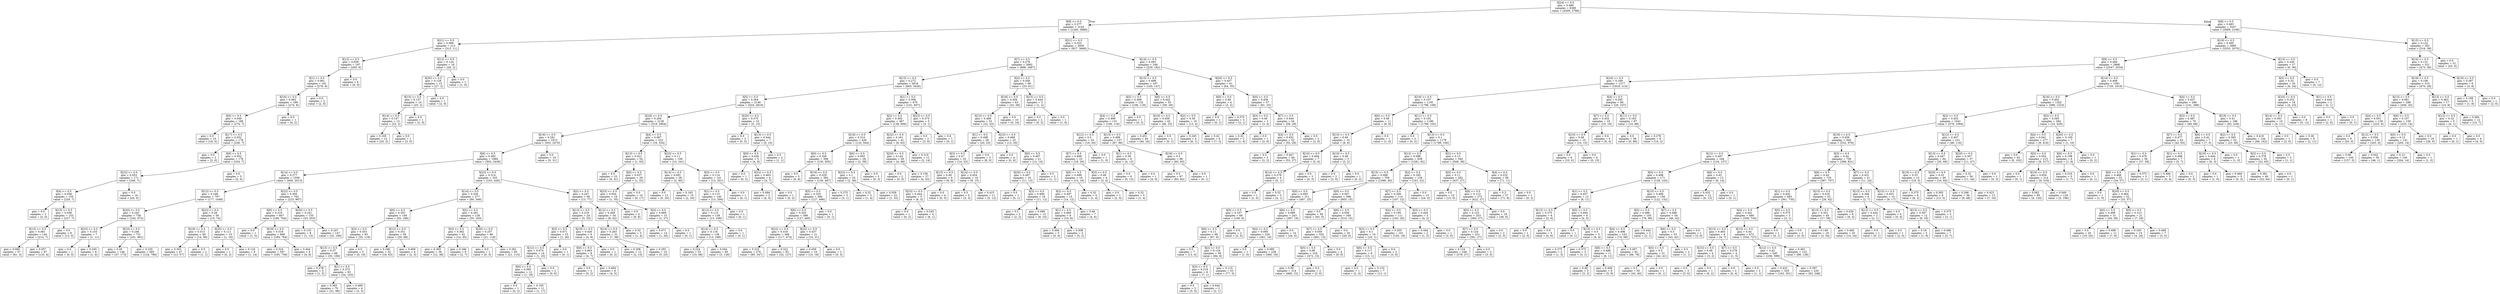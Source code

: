 digraph Tree {
node [shape=box] ;
0 [label="X[24] <= 0.5\ngini = 0.489\nsamples = 6390\nvalue = [4309, 5786]"] ;
1 [label="X[9] <= 0.5\ngini = 0.377\nsamples = 3143\nvalue = [1240, 3680]"] ;
0 -> 1 [labeldistance=2.5, labelangle=45, headlabel="True"] ;
2 [label="X[21] <= 0.5\ngini = 0.066\nsamples = 213\nvalue = [313, 11]"] ;
1 -> 2 ;
3 [label="X[12] <= 0.5\ngini = 0.059\nsamples = 197\nvalue = [285, 9]"] ;
2 -> 3 ;
4 [label="X[1] <= 0.5\ngini = 0.061\nsamples = 191\nvalue = [276, 9]"] ;
3 -> 4 ;
5 [label="X[16] <= 0.5\ngini = 0.062\nsamples = 189\nvalue = [274, 9]"] ;
4 -> 5 ;
6 [label="X[0] <= 0.5\ngini = 0.049\nsamples = 188\nvalue = [274, 7]"] ;
5 -> 6 ;
7 [label="gini = 0.0\nsamples = 10\nvalue = [18, 0]"] ;
6 -> 7 ;
8 [label="X[17] <= 0.5\ngini = 0.052\nsamples = 178\nvalue = [256, 7]"] ;
6 -> 8 ;
9 [label="gini = 0.0\nsamples = 2\nvalue = [2, 0]"] ;
8 -> 9 ;
10 [label="X[6] <= 0.5\ngini = 0.052\nsamples = 176\nvalue = [254, 7]"] ;
8 -> 10 ;
11 [label="X[22] <= 0.5\ngini = 0.053\nsamples = 171\nvalue = [249, 7]"] ;
10 -> 11 ;
12 [label="X[4] <= 0.5\ngini = 0.058\nsamples = 155\nvalue = [229, 7]"] ;
11 -> 12 ;
13 [label="gini = 0.0\nsamples = 2\nvalue = [2, 0]"] ;
12 -> 13 ;
14 [label="X[15] <= 0.5\ngini = 0.058\nsamples = 153\nvalue = [227, 7]"] ;
12 -> 14 ;
15 [label="X[13] <= 0.5\ngini = 0.061\nsamples = 144\nvalue = [214, 7]"] ;
14 -> 15 ;
16 [label="gini = 0.069\nsamples = 57\nvalue = [81, 3]"] ;
15 -> 16 ;
17 [label="gini = 0.057\nsamples = 87\nvalue = [133, 4]"] ;
15 -> 17 ;
18 [label="gini = 0.0\nsamples = 9\nvalue = [13, 0]"] ;
14 -> 18 ;
19 [label="gini = 0.0\nsamples = 16\nvalue = [20, 0]"] ;
11 -> 19 ;
20 [label="gini = 0.0\nsamples = 5\nvalue = [5, 0]"] ;
10 -> 20 ;
21 [label="gini = 0.0\nsamples = 1\nvalue = [0, 2]"] ;
5 -> 21 ;
22 [label="gini = 0.0\nsamples = 2\nvalue = [2, 0]"] ;
4 -> 22 ;
23 [label="gini = 0.0\nsamples = 6\nvalue = [9, 0]"] ;
3 -> 23 ;
24 [label="X[12] <= 0.5\ngini = 0.124\nsamples = 16\nvalue = [28, 2]"] ;
2 -> 24 ;
25 [label="X[20] <= 0.5\ngini = 0.128\nsamples = 15\nvalue = [27, 2]"] ;
24 -> 25 ;
26 [label="X[15] <= 0.5\ngini = 0.137\nsamples = 14\nvalue = [25, 2]"] ;
25 -> 26 ;
27 [label="X[14] <= 0.5\ngini = 0.147\nsamples = 13\nvalue = [23, 2]"] ;
26 -> 27 ;
28 [label="gini = 0.165\nsamples = 12\nvalue = [20, 2]"] ;
27 -> 28 ;
29 [label="gini = 0.0\nsamples = 1\nvalue = [3, 0]"] ;
27 -> 29 ;
30 [label="gini = 0.0\nsamples = 1\nvalue = [2, 0]"] ;
26 -> 30 ;
31 [label="gini = 0.0\nsamples = 1\nvalue = [2, 0]"] ;
25 -> 31 ;
32 [label="gini = 0.0\nsamples = 1\nvalue = [1, 0]"] ;
24 -> 32 ;
33 [label="X[21] <= 0.5\ngini = 0.322\nsamples = 2930\nvalue = [927, 3669]"] ;
1 -> 33 ;
34 [label="X[7] <= 0.5\ngini = 0.278\nsamples = 2682\nvalue = [698, 3487]"] ;
33 -> 34 ;
35 [label="X[15] <= 0.5\ngini = 0.272\nsamples = 2616\nvalue = [665, 3426]"] ;
34 -> 35 ;
36 [label="X[5] <= 0.5\ngini = 0.264\nsamples = 2146\nvalue = [524, 2819]"] ;
35 -> 36 ;
37 [label="X[18] <= 0.5\ngini = 0.264\nsamples = 2136\nvalue = [519, 2804]"] ;
36 -> 37 ;
38 [label="X[16] <= 0.5\ngini = 0.281\nsamples = 1913\nvalue = [503, 2470]"] ;
37 -> 38 ;
39 [label="X[6] <= 0.5\ngini = 0.283\nsamples = 1894\nvalue = [503, 2439]"] ;
38 -> 39 ;
40 [label="X[14] <= 0.5\ngini = 0.277\nsamples = 1559\nvalue = [400, 2013]"] ;
39 -> 40 ;
41 [label="X[12] <= 0.5\ngini = 0.248\nsamples = 797\nvalue = [177, 1046]"] ;
40 -> 41 ;
42 [label="X[20] <= 0.5\ngini = 0.245\nsamples = 738\nvalue = [162, 972]"] ;
41 -> 42 ;
43 [label="X[23] <= 0.5\ngini = 0.153\nsamples = 7\nvalue = [1, 11]"] ;
42 -> 43 ;
44 [label="gini = 0.0\nsamples = 1\nvalue = [0, 5]"] ;
43 -> 44 ;
45 [label="gini = 0.245\nsamples = 6\nvalue = [1, 6]"] ;
43 -> 45 ;
46 [label="X[23] <= 0.5\ngini = 0.246\nsamples = 731\nvalue = [161, 961]"] ;
42 -> 46 ;
47 [label="gini = 0.29\nsamples = 146\nvalue = [37, 173]"] ;
46 -> 47 ;
48 [label="gini = 0.235\nsamples = 585\nvalue = [124, 788]"] ;
46 -> 48 ;
49 [label="X[22] <= 0.5\ngini = 0.28\nsamples = 59\nvalue = [15, 74]"] ;
41 -> 49 ;
50 [label="X[19] <= 0.5\ngini = 0.313\nsamples = 49\nvalue = [14, 58]"] ;
49 -> 50 ;
51 [label="gini = 0.302\nsamples = 47\nvalue = [13, 57]"] ;
50 -> 51 ;
52 [label="gini = 0.5\nsamples = 2\nvalue = [1, 1]"] ;
50 -> 52 ;
53 [label="X[20] <= 0.5\ngini = 0.111\nsamples = 10\nvalue = [1, 16]"] ;
49 -> 53 ;
54 [label="gini = 0.0\nsamples = 1\nvalue = [0, 2]"] ;
53 -> 54 ;
55 [label="gini = 0.124\nsamples = 9\nvalue = [1, 14]"] ;
53 -> 55 ;
56 [label="X[22] <= 0.5\ngini = 0.305\nsamples = 762\nvalue = [223, 967]"] ;
40 -> 56 ;
57 [label="X[0] <= 0.5\ngini = 0.319\nsamples = 607\nvalue = [190, 764]"] ;
56 -> 57 ;
58 [label="gini = 0.0\nsamples = 1\nvalue = [1, 0]"] ;
57 -> 58 ;
59 [label="X[19] <= 0.5\ngini = 0.318\nsamples = 606\nvalue = [189, 764]"] ;
57 -> 59 ;
60 [label="gini = 0.316\nsamples = 597\nvalue = [185, 756]"] ;
59 -> 60 ;
61 [label="gini = 0.444\nsamples = 9\nvalue = [4, 8]"] ;
59 -> 61 ;
62 [label="X[20] <= 0.5\ngini = 0.241\nsamples = 155\nvalue = [33, 203]"] ;
56 -> 62 ;
63 [label="gini = 0.133\nsamples = 8\nvalue = [1, 13]"] ;
62 -> 63 ;
64 [label="gini = 0.247\nsamples = 147\nvalue = [32, 190]"] ;
62 -> 64 ;
65 [label="X[22] <= 0.5\ngini = 0.314\nsamples = 335\nvalue = [103, 426]"] ;
39 -> 65 ;
66 [label="X[14] <= 0.5\ngini = 0.326\nsamples = 277\nvalue = [90, 349]"] ;
65 -> 66 ;
67 [label="X[0] <= 0.5\ngini = 0.352\nsamples = 149\nvalue = [55, 186]"] ;
66 -> 67 ;
68 [label="X[3] <= 0.5\ngini = 0.353\nsamples = 93\nvalue = [35, 118]"] ;
67 -> 68 ;
69 [label="X[13] <= 0.5\ngini = 0.37\nsamples = 88\nvalue = [35, 108]"] ;
68 -> 69 ;
70 [label="gini = 0.278\nsamples = 5\nvalue = [1, 5]"] ;
69 -> 70 ;
71 [label="X[1] <= 0.5\ngini = 0.373\nsamples = 83\nvalue = [34, 103]"] ;
69 -> 71 ;
72 [label="gini = 0.365\nsamples = 79\nvalue = [31, 98]"] ;
71 -> 72 ;
73 [label="gini = 0.469\nsamples = 4\nvalue = [3, 5]"] ;
71 -> 73 ;
74 [label="gini = 0.0\nsamples = 5\nvalue = [0, 10]"] ;
68 -> 74 ;
75 [label="X[12] <= 0.5\ngini = 0.351\nsamples = 56\nvalue = [20, 68]"] ;
67 -> 75 ;
76 [label="gini = 0.346\nsamples = 52\nvalue = [18, 63]"] ;
75 -> 76 ;
77 [label="gini = 0.408\nsamples = 4\nvalue = [2, 5]"] ;
75 -> 77 ;
78 [label="X[2] <= 0.5\ngini = 0.291\nsamples = 128\nvalue = [35, 163]"] ;
66 -> 78 ;
79 [label="X[3] <= 0.5\ngini = 0.362\nsamples = 42\nvalue = [14, 45]"] ;
78 -> 79 ;
80 [label="gini = 0.365\nsamples = 36\nvalue = [12, 38]"] ;
79 -> 80 ;
81 [label="gini = 0.346\nsamples = 6\nvalue = [2, 7]"] ;
79 -> 81 ;
82 [label="X[20] <= 0.5\ngini = 0.257\nsamples = 86\nvalue = [21, 118]"] ;
78 -> 82 ;
83 [label="gini = 0.0\nsamples = 1\nvalue = [0, 3]"] ;
82 -> 83 ;
84 [label="gini = 0.261\nsamples = 85\nvalue = [21, 115]"] ;
82 -> 84 ;
85 [label="X[2] <= 0.5\ngini = 0.247\nsamples = 58\nvalue = [13, 77]"] ;
65 -> 85 ;
86 [label="X[13] <= 0.5\ngini = 0.219\nsamples = 24\nvalue = [5, 35]"] ;
85 -> 86 ;
87 [label="X[3] <= 0.5\ngini = 0.071\nsamples = 15\nvalue = [1, 26]"] ;
86 -> 87 ;
88 [label="X[12] <= 0.5\ngini = 0.074\nsamples = 14\nvalue = [1, 25]"] ;
87 -> 88 ;
89 [label="X[0] <= 0.5\ngini = 0.095\nsamples = 12\nvalue = [1, 19]"] ;
88 -> 89 ;
90 [label="gini = 0.0\nsamples = 1\nvalue = [0, 2]"] ;
89 -> 90 ;
91 [label="gini = 0.105\nsamples = 11\nvalue = [1, 17]"] ;
89 -> 91 ;
92 [label="gini = 0.0\nsamples = 2\nvalue = [0, 6]"] ;
88 -> 92 ;
93 [label="gini = 0.0\nsamples = 1\nvalue = [0, 1]"] ;
87 -> 93 ;
94 [label="X[19] <= 0.5\ngini = 0.426\nsamples = 9\nvalue = [4, 9]"] ;
86 -> 94 ;
95 [label="X[0] <= 0.5\ngini = 0.463\nsamples = 8\nvalue = [4, 7]"] ;
94 -> 95 ;
96 [label="gini = 0.0\nsamples = 2\nvalue = [0, 2]"] ;
95 -> 96 ;
97 [label="gini = 0.494\nsamples = 6\nvalue = [4, 5]"] ;
95 -> 97 ;
98 [label="gini = 0.0\nsamples = 1\nvalue = [0, 2]"] ;
94 -> 98 ;
99 [label="X[12] <= 0.5\ngini = 0.269\nsamples = 34\nvalue = [8, 42]"] ;
85 -> 99 ;
100 [label="X[14] <= 0.5\ngini = 0.263\nsamples = 31\nvalue = [7, 38]"] ;
99 -> 100 ;
101 [label="gini = 0.208\nsamples = 12\nvalue = [2, 15]"] ;
100 -> 101 ;
102 [label="gini = 0.293\nsamples = 19\nvalue = [5, 23]"] ;
100 -> 102 ;
103 [label="gini = 0.32\nsamples = 3\nvalue = [1, 4]"] ;
99 -> 103 ;
104 [label="gini = 0.0\nsamples = 19\nvalue = [0, 31]"] ;
38 -> 104 ;
105 [label="X[4] <= 0.5\ngini = 0.087\nsamples = 223\nvalue = [16, 334]"] ;
37 -> 105 ;
106 [label="X[13] <= 0.5\ngini = 0.021\nsamples = 54\nvalue = [1, 93]"] ;
105 -> 106 ;
107 [label="gini = 0.0\nsamples = 25\nvalue = [0, 41]"] ;
106 -> 107 ;
108 [label="X[0] <= 0.5\ngini = 0.037\nsamples = 29\nvalue = [1, 52]"] ;
106 -> 108 ;
109 [label="X[23] <= 0.5\ngini = 0.054\nsamples = 19\nvalue = [1, 35]"] ;
108 -> 109 ;
110 [label="gini = 0.0\nsamples = 4\nvalue = [0, 8]"] ;
109 -> 110 ;
111 [label="X[3] <= 0.5\ngini = 0.069\nsamples = 15\nvalue = [1, 27]"] ;
109 -> 111 ;
112 [label="gini = 0.071\nsamples = 14\nvalue = [1, 26]"] ;
111 -> 112 ;
113 [label="gini = 0.0\nsamples = 1\nvalue = [0, 1]"] ;
111 -> 113 ;
114 [label="gini = 0.0\nsamples = 10\nvalue = [0, 17]"] ;
108 -> 114 ;
115 [label="X[23] <= 0.5\ngini = 0.11\nsamples = 169\nvalue = [15, 241]"] ;
105 -> 115 ;
116 [label="X[14] <= 0.5\ngini = 0.091\nsamples = 28\nvalue = [2, 40]"] ;
115 -> 116 ;
117 [label="gini = 0.0\nsamples = 13\nvalue = [0, 20]"] ;
116 -> 117 ;
118 [label="gini = 0.165\nsamples = 15\nvalue = [2, 20]"] ;
116 -> 118 ;
119 [label="X[3] <= 0.5\ngini = 0.114\nsamples = 141\nvalue = [13, 201]"] ;
115 -> 119 ;
120 [label="X[1] <= 0.5\ngini = 0.115\nsamples = 140\nvalue = [13, 200]"] ;
119 -> 120 ;
121 [label="X[12] <= 0.5\ngini = 0.115\nsamples = 139\nvalue = [13, 199]"] ;
120 -> 121 ;
122 [label="X[14] <= 0.5\ngini = 0.116\nsamples = 138\nvalue = [13, 198]"] ;
121 -> 122 ;
123 [label="gini = 0.224\nsamples = 53\nvalue = [10, 68]"] ;
122 -> 123 ;
124 [label="gini = 0.044\nsamples = 85\nvalue = [3, 130]"] ;
122 -> 124 ;
125 [label="gini = 0.0\nsamples = 1\nvalue = [0, 1]"] ;
121 -> 125 ;
126 [label="gini = 0.0\nsamples = 1\nvalue = [0, 1]"] ;
120 -> 126 ;
127 [label="gini = 0.0\nsamples = 1\nvalue = [0, 1]"] ;
119 -> 127 ;
128 [label="X[20] <= 0.5\ngini = 0.375\nsamples = 10\nvalue = [5, 15]"] ;
36 -> 128 ;
129 [label="gini = 0.0\nsamples = 3\nvalue = [0, 5]"] ;
128 -> 129 ;
130 [label="X[13] <= 0.5\ngini = 0.444\nsamples = 7\nvalue = [5, 10]"] ;
128 -> 130 ;
131 [label="X[0] <= 0.5\ngini = 0.426\nsamples = 5\nvalue = [4, 9]"] ;
130 -> 131 ;
132 [label="gini = 0.0\nsamples = 1\nvalue = [0, 2]"] ;
131 -> 132 ;
133 [label="X[22] <= 0.5\ngini = 0.463\nsamples = 4\nvalue = [4, 7]"] ;
131 -> 133 ;
134 [label="gini = 0.494\nsamples = 3\nvalue = [4, 5]"] ;
133 -> 134 ;
135 [label="gini = 0.0\nsamples = 1\nvalue = [0, 2]"] ;
133 -> 135 ;
136 [label="gini = 0.5\nsamples = 2\nvalue = [1, 1]"] ;
130 -> 136 ;
137 [label="X[1] <= 0.5\ngini = 0.306\nsamples = 470\nvalue = [141, 607]"] ;
35 -> 137 ;
138 [label="X[2] <= 0.5\ngini = 0.302\nsamples = 467\nvalue = [138, 606]"] ;
137 -> 138 ;
139 [label="X[18] <= 0.5\ngini = 0.314\nsamples = 426\nvalue = [132, 544]"] ;
138 -> 139 ;
140 [label="X[0] <= 0.5\ngini = 0.326\nsamples = 398\nvalue = [130, 505]"] ;
139 -> 140 ;
141 [label="gini = 0.0\nsamples = 5\nvalue = [0, 8]"] ;
140 -> 141 ;
142 [label="X[19] <= 0.5\ngini = 0.329\nsamples = 393\nvalue = [130, 497]"] ;
140 -> 142 ;
143 [label="X[5] <= 0.5\ngini = 0.325\nsamples = 390\nvalue = [127, 496]"] ;
142 -> 143 ;
144 [label="X[6] <= 0.5\ngini = 0.325\nsamples = 389\nvalue = [127, 495]"] ;
143 -> 144 ;
145 [label="X[22] <= 0.5\ngini = 0.318\nsamples = 368\nvalue = [117, 474]"] ;
144 -> 145 ;
146 [label="gini = 0.316\nsamples = 276\nvalue = [85, 347]"] ;
145 -> 146 ;
147 [label="gini = 0.322\nsamples = 92\nvalue = [32, 127]"] ;
145 -> 147 ;
148 [label="X[22] <= 0.5\ngini = 0.437\nsamples = 21\nvalue = [10, 21]"] ;
144 -> 148 ;
149 [label="gini = 0.459\nsamples = 19\nvalue = [10, 18]"] ;
148 -> 149 ;
150 [label="gini = 0.0\nsamples = 2\nvalue = [0, 3]"] ;
148 -> 150 ;
151 [label="gini = 0.0\nsamples = 1\nvalue = [0, 1]"] ;
143 -> 151 ;
152 [label="gini = 0.375\nsamples = 3\nvalue = [3, 1]"] ;
142 -> 152 ;
153 [label="X[6] <= 0.5\ngini = 0.093\nsamples = 28\nvalue = [2, 39]"] ;
139 -> 153 ;
154 [label="X[23] <= 0.5\ngini = 0.1\nsamples = 25\nvalue = [2, 36]"] ;
153 -> 154 ;
155 [label="gini = 0.32\nsamples = 3\nvalue = [1, 4]"] ;
154 -> 155 ;
156 [label="gini = 0.059\nsamples = 22\nvalue = [1, 32]"] ;
154 -> 156 ;
157 [label="gini = 0.0\nsamples = 3\nvalue = [0, 3]"] ;
153 -> 157 ;
158 [label="X[22] <= 0.5\ngini = 0.161\nsamples = 41\nvalue = [6, 62]"] ;
138 -> 158 ;
159 [label="X[20] <= 0.5\ngini = 0.142\nsamples = 29\nvalue = [4, 48]"] ;
158 -> 159 ;
160 [label="gini = 0.0\nsamples = 2\nvalue = [0, 5]"] ;
159 -> 160 ;
161 [label="gini = 0.156\nsamples = 27\nvalue = [4, 43]"] ;
159 -> 161 ;
162 [label="gini = 0.219\nsamples = 12\nvalue = [2, 14]"] ;
158 -> 162 ;
163 [label="X[23] <= 0.5\ngini = 0.375\nsamples = 3\nvalue = [3, 1]"] ;
137 -> 163 ;
164 [label="gini = 0.0\nsamples = 2\nvalue = [3, 0]"] ;
163 -> 164 ;
165 [label="gini = 0.0\nsamples = 1\nvalue = [0, 1]"] ;
163 -> 165 ;
166 [label="X[2] <= 0.5\ngini = 0.456\nsamples = 66\nvalue = [33, 61]"] ;
34 -> 166 ;
167 [label="X[18] <= 0.5\ngini = 0.456\nsamples = 63\nvalue = [32, 59]"] ;
166 -> 167 ;
168 [label="X[13] <= 0.5\ngini = 0.489\nsamples = 53\nvalue = [32, 43]"] ;
167 -> 168 ;
169 [label="X[1] <= 0.5\ngini = 0.498\nsamples = 28\nvalue = [20, 23]"] ;
168 -> 169 ;
170 [label="X[3] <= 0.5\ngini = 0.47\nsamples = 25\nvalue = [14, 23]"] ;
169 -> 170 ;
171 [label="X[15] <= 0.5\ngini = 0.49\nsamples = 9\nvalue = [6, 8]"] ;
170 -> 171 ;
172 [label="X[23] <= 0.5\ngini = 0.444\nsamples = 5\nvalue = [6, 3]"] ;
171 -> 172 ;
173 [label="gini = 0.0\nsamples = 1\nvalue = [0, 2]"] ;
172 -> 173 ;
174 [label="gini = 0.245\nsamples = 4\nvalue = [6, 1]"] ;
172 -> 174 ;
175 [label="gini = 0.0\nsamples = 4\nvalue = [0, 5]"] ;
171 -> 175 ;
176 [label="X[14] <= 0.5\ngini = 0.454\nsamples = 16\nvalue = [8, 15]"] ;
170 -> 176 ;
177 [label="gini = 0.5\nsamples = 5\nvalue = [3, 3]"] ;
176 -> 177 ;
178 [label="gini = 0.415\nsamples = 11\nvalue = [5, 12]"] ;
176 -> 178 ;
179 [label="gini = 0.0\nsamples = 3\nvalue = [6, 0]"] ;
169 -> 179 ;
180 [label="X[23] <= 0.5\ngini = 0.469\nsamples = 25\nvalue = [12, 20]"] ;
168 -> 180 ;
181 [label="gini = 0.0\nsamples = 4\nvalue = [0, 6]"] ;
180 -> 181 ;
182 [label="X[0] <= 0.5\ngini = 0.497\nsamples = 21\nvalue = [12, 14]"] ;
180 -> 182 ;
183 [label="X[20] <= 0.5\ngini = 0.497\nsamples = 19\nvalue = [11, 13]"] ;
182 -> 183 ;
184 [label="gini = 0.0\nsamples = 1\nvalue = [0, 1]"] ;
183 -> 184 ;
185 [label="X[3] <= 0.5\ngini = 0.499\nsamples = 18\nvalue = [11, 12]"] ;
183 -> 185 ;
186 [label="gini = 0.5\nsamples = 3\nvalue = [2, 2]"] ;
185 -> 186 ;
187 [label="gini = 0.499\nsamples = 15\nvalue = [9, 10]"] ;
185 -> 187 ;
188 [label="gini = 0.5\nsamples = 2\nvalue = [1, 1]"] ;
182 -> 188 ;
189 [label="gini = 0.0\nsamples = 10\nvalue = [0, 16]"] ;
167 -> 189 ;
190 [label="X[15] <= 0.5\ngini = 0.444\nsamples = 3\nvalue = [1, 2]"] ;
166 -> 190 ;
191 [label="gini = 0.0\nsamples = 2\nvalue = [0, 2]"] ;
190 -> 191 ;
192 [label="gini = 0.0\nsamples = 1\nvalue = [1, 0]"] ;
190 -> 192 ;
193 [label="X[14] <= 0.5\ngini = 0.493\nsamples = 248\nvalue = [229, 182]"] ;
33 -> 193 ;
194 [label="X[15] <= 0.5\ngini = 0.498\nsamples = 187\nvalue = [165, 147]"] ;
193 -> 194 ;
195 [label="X[5] <= 0.5\ngini = 0.499\nsamples = 132\nvalue = [106, 118]"] ;
194 -> 195 ;
196 [label="X[4] <= 0.5\ngini = 0.499\nsamples = 131\nvalue = [106, 116]"] ;
195 -> 196 ;
197 [label="X[12] <= 0.5\ngini = 0.5\nsamples = 24\nvalue = [19, 20]"] ;
196 -> 197 ;
198 [label="X[7] <= 0.5\ngini = 0.499\nsamples = 23\nvalue = [18, 20]"] ;
197 -> 198 ;
199 [label="X[0] <= 0.5\ngini = 0.499\nsamples = 19\nvalue = [15, 16]"] ;
198 -> 199 ;
200 [label="X[2] <= 0.5\ngini = 0.497\nsamples = 15\nvalue = [14, 12]"] ;
199 -> 200 ;
201 [label="X[1] <= 0.5\ngini = 0.469\nsamples = 8\nvalue = [10, 6]"] ;
200 -> 201 ;
202 [label="gini = 0.494\nsamples = 5\nvalue = [5, 4]"] ;
201 -> 202 ;
203 [label="gini = 0.408\nsamples = 3\nvalue = [5, 2]"] ;
201 -> 203 ;
204 [label="gini = 0.48\nsamples = 7\nvalue = [4, 6]"] ;
200 -> 204 ;
205 [label="gini = 0.32\nsamples = 4\nvalue = [1, 4]"] ;
199 -> 205 ;
206 [label="X[3] <= 0.5\ngini = 0.49\nsamples = 4\nvalue = [3, 4]"] ;
198 -> 206 ;
207 [label="gini = 0.0\nsamples = 1\nvalue = [2, 0]"] ;
206 -> 207 ;
208 [label="gini = 0.32\nsamples = 3\nvalue = [1, 4]"] ;
206 -> 208 ;
209 [label="gini = 0.0\nsamples = 1\nvalue = [1, 0]"] ;
197 -> 209 ;
210 [label="X[13] <= 0.5\ngini = 0.499\nsamples = 107\nvalue = [87, 96]"] ;
196 -> 210 ;
211 [label="X[1] <= 0.5\ngini = 0.36\nsamples = 9\nvalue = [4, 13]"] ;
210 -> 211 ;
212 [label="gini = 0.0\nsamples = 8\nvalue = [0, 13]"] ;
211 -> 212 ;
213 [label="gini = 0.0\nsamples = 1\nvalue = [4, 0]"] ;
211 -> 213 ;
214 [label="X[18] <= 0.5\ngini = 0.5\nsamples = 98\nvalue = [83, 83]"] ;
210 -> 214 ;
215 [label="gini = 0.5\nsamples = 97\nvalue = [83, 82]"] ;
214 -> 215 ;
216 [label="gini = 0.0\nsamples = 1\nvalue = [0, 1]"] ;
214 -> 216 ;
217 [label="gini = 0.0\nsamples = 1\nvalue = [0, 2]"] ;
195 -> 217 ;
218 [label="X[6] <= 0.5\ngini = 0.442\nsamples = 55\nvalue = [59, 29]"] ;
194 -> 218 ;
219 [label="X[18] <= 0.5\ngini = 0.456\nsamples = 45\nvalue = [46, 25]"] ;
218 -> 219 ;
220 [label="gini = 0.451\nsamples = 44\nvalue = [46, 24]"] ;
219 -> 220 ;
221 [label="gini = 0.0\nsamples = 1\nvalue = [0, 1]"] ;
219 -> 221 ;
222 [label="X[2] <= 0.5\ngini = 0.36\nsamples = 10\nvalue = [13, 4]"] ;
218 -> 222 ;
223 [label="gini = 0.245\nsamples = 4\nvalue = [6, 1]"] ;
222 -> 223 ;
224 [label="gini = 0.42\nsamples = 6\nvalue = [7, 3]"] ;
222 -> 224 ;
225 [label="X[20] <= 0.5\ngini = 0.457\nsamples = 61\nvalue = [64, 35]"] ;
193 -> 225 ;
226 [label="X[0] <= 0.5\ngini = 0.48\nsamples = 4\nvalue = [3, 2]"] ;
225 -> 226 ;
227 [label="gini = 0.0\nsamples = 1\nvalue = [0, 1]"] ;
226 -> 227 ;
228 [label="gini = 0.375\nsamples = 3\nvalue = [3, 1]"] ;
226 -> 228 ;
229 [label="X[0] <= 0.5\ngini = 0.456\nsamples = 57\nvalue = [61, 33]"] ;
225 -> 229 ;
230 [label="X[3] <= 0.5\ngini = 0.49\nsamples = 3\nvalue = [3, 4]"] ;
229 -> 230 ;
231 [label="gini = 0.32\nsamples = 2\nvalue = [1, 4]"] ;
230 -> 231 ;
232 [label="gini = 0.0\nsamples = 1\nvalue = [2, 0]"] ;
230 -> 232 ;
233 [label="X[7] <= 0.5\ngini = 0.444\nsamples = 54\nvalue = [58, 29]"] ;
229 -> 233 ;
234 [label="X[4] <= 0.5\ngini = 0.452\nsamples = 52\nvalue = [55, 29]"] ;
233 -> 234 ;
235 [label="gini = 0.5\nsamples = 3\nvalue = [2, 2]"] ;
234 -> 235 ;
236 [label="gini = 0.447\nsamples = 49\nvalue = [53, 27]"] ;
234 -> 236 ;
237 [label="gini = 0.0\nsamples = 2\nvalue = [3, 0]"] ;
233 -> 237 ;
238 [label="X[8] <= 0.5\ngini = 0.483\nsamples = 3247\nvalue = [3069, 2106]"] ;
0 -> 238 [labeldistance=2.5, labelangle=-45, headlabel="False"] ;
239 [label="X[18] <= 0.5\ngini = 0.495\nsamples = 2895\nvalue = [2553, 2070]"] ;
238 -> 239 ;
240 [label="X[9] <= 0.5\ngini = 0.494\nsamples = 2868\nvalue = [2547, 2034]"] ;
239 -> 240 ;
241 [label="X[16] <= 0.5\ngini = 0.189\nsamples = 1277\nvalue = [1818, 215]"] ;
240 -> 241 ;
242 [label="X[19] <= 0.5\ngini = 0.107\nsamples = 1191\nvalue = [1798, 108]"] ;
241 -> 242 ;
243 [label="X[6] <= 0.5\ngini = 0.48\nsamples = 11\nvalue = [9, 6]"] ;
242 -> 243 ;
244 [label="X[15] <= 0.5\ngini = 0.49\nsamples = 10\nvalue = [8, 6]"] ;
243 -> 244 ;
245 [label="X[10] <= 0.5\ngini = 0.494\nsamples = 7\nvalue = [5, 4]"] ;
244 -> 245 ;
246 [label="X[14] <= 0.5\ngini = 0.278\nsamples = 4\nvalue = [5, 1]"] ;
245 -> 246 ;
247 [label="gini = 0.0\nsamples = 1\nvalue = [1, 0]"] ;
246 -> 247 ;
248 [label="gini = 0.32\nsamples = 3\nvalue = [4, 1]"] ;
246 -> 248 ;
249 [label="gini = 0.0\nsamples = 3\nvalue = [0, 3]"] ;
245 -> 249 ;
250 [label="X[10] <= 0.5\ngini = 0.48\nsamples = 3\nvalue = [3, 2]"] ;
244 -> 250 ;
251 [label="gini = 0.0\nsamples = 2\nvalue = [3, 0]"] ;
250 -> 251 ;
252 [label="gini = 0.0\nsamples = 1\nvalue = [0, 2]"] ;
250 -> 252 ;
253 [label="gini = 0.0\nsamples = 1\nvalue = [1, 0]"] ;
243 -> 253 ;
254 [label="X[11] <= 0.5\ngini = 0.102\nsamples = 1180\nvalue = [1789, 102]"] ;
242 -> 254 ;
255 [label="gini = 0.0\nsamples = 2\nvalue = [0, 2]"] ;
254 -> 255 ;
256 [label="X[13] <= 0.5\ngini = 0.1\nsamples = 1178\nvalue = [1789, 100]"] ;
254 -> 256 ;
257 [label="X[12] <= 0.5\ngini = 0.088\nsamples = 838\nvalue = [1281, 62]"] ;
256 -> 257 ;
258 [label="X[15] <= 0.5\ngini = 0.068\nsamples = 709\nvalue = [1090, 40]"] ;
257 -> 258 ;
259 [label="X[0] <= 0.5\ngini = 0.093\nsamples = 311\nvalue = [487, 25]"] ;
258 -> 259 ;
260 [label="X[5] <= 0.5\ngini = 0.107\nsamples = 68\nvalue = [100, 6]"] ;
259 -> 260 ;
261 [label="X[6] <= 0.5\ngini = 0.11\nsamples = 66\nvalue = [97, 6]"] ;
260 -> 261 ;
262 [label="gini = 0.0\nsamples = 7\nvalue = [13, 0]"] ;
261 -> 262 ;
263 [label="X[2] <= 0.5\ngini = 0.124\nsamples = 59\nvalue = [84, 6]"] ;
261 -> 263 ;
264 [label="X[3] <= 0.5\ngini = 0.219\nsamples = 6\nvalue = [7, 1]"] ;
263 -> 264 ;
265 [label="gini = 0.0\nsamples = 3\nvalue = [5, 0]"] ;
264 -> 265 ;
266 [label="gini = 0.444\nsamples = 3\nvalue = [2, 1]"] ;
264 -> 266 ;
267 [label="gini = 0.115\nsamples = 53\nvalue = [77, 5]"] ;
263 -> 267 ;
268 [label="gini = 0.0\nsamples = 2\nvalue = [3, 0]"] ;
260 -> 268 ;
269 [label="X[6] <= 0.5\ngini = 0.089\nsamples = 243\nvalue = [387, 19]"] ;
259 -> 269 ;
270 [label="X[4] <= 0.5\ngini = 0.095\nsamples = 229\nvalue = [361, 19]"] ;
269 -> 270 ;
271 [label="gini = 0.0\nsamples = 1\nvalue = [1, 0]"] ;
270 -> 271 ;
272 [label="gini = 0.095\nsamples = 228\nvalue = [360, 19]"] ;
270 -> 272 ;
273 [label="gini = 0.0\nsamples = 14\nvalue = [26, 0]"] ;
269 -> 273 ;
274 [label="X[0] <= 0.5\ngini = 0.047\nsamples = 398\nvalue = [603, 15]"] ;
258 -> 274 ;
275 [label="gini = 0.0\nsamples = 58\nvalue = [93, 0]"] ;
274 -> 275 ;
276 [label="X[6] <= 0.5\ngini = 0.056\nsamples = 340\nvalue = [510, 15]"] ;
274 -> 276 ;
277 [label="X[7] <= 0.5\ngini = 0.059\nsamples = 320\nvalue = [481, 15]"] ;
276 -> 277 ;
278 [label="X[5] <= 0.5\ngini = 0.06\nsamples = 316\nvalue = [472, 15]"] ;
277 -> 278 ;
279 [label="gini = 0.06\nsamples = 314\nvalue = [469, 15]"] ;
278 -> 279 ;
280 [label="gini = 0.0\nsamples = 2\nvalue = [3, 0]"] ;
278 -> 280 ;
281 [label="gini = 0.0\nsamples = 4\nvalue = [9, 0]"] ;
277 -> 281 ;
282 [label="gini = 0.0\nsamples = 20\nvalue = [29, 0]"] ;
276 -> 282 ;
283 [label="X[2] <= 0.5\ngini = 0.185\nsamples = 129\nvalue = [191, 22]"] ;
257 -> 283 ;
284 [label="X[7] <= 0.5\ngini = 0.206\nsamples = 114\nvalue = [167, 22]"] ;
283 -> 284 ;
285 [label="X[4] <= 0.5\ngini = 0.195\nsamples = 111\nvalue = [163, 20]"] ;
284 -> 285 ;
286 [label="X[3] <= 0.5\ngini = 0.1\nsamples = 10\nvalue = [18, 1]"] ;
285 -> 286 ;
287 [label="X[6] <= 0.5\ngini = 0.117\nsamples = 8\nvalue = [15, 1]"] ;
286 -> 287 ;
288 [label="gini = 0.0\nsamples = 1\nvalue = [2, 0]"] ;
287 -> 288 ;
289 [label="gini = 0.133\nsamples = 7\nvalue = [13, 1]"] ;
287 -> 289 ;
290 [label="gini = 0.0\nsamples = 2\nvalue = [3, 0]"] ;
286 -> 290 ;
291 [label="gini = 0.205\nsamples = 101\nvalue = [145, 19]"] ;
285 -> 291 ;
292 [label="X[3] <= 0.5\ngini = 0.444\nsamples = 3\nvalue = [4, 2]"] ;
284 -> 292 ;
293 [label="gini = 0.444\nsamples = 2\nvalue = [1, 2]"] ;
292 -> 293 ;
294 [label="gini = 0.0\nsamples = 1\nvalue = [3, 0]"] ;
292 -> 294 ;
295 [label="gini = 0.0\nsamples = 15\nvalue = [24, 0]"] ;
283 -> 295 ;
296 [label="X[2] <= 0.5\ngini = 0.13\nsamples = 340\nvalue = [508, 38]"] ;
256 -> 296 ;
297 [label="X[0] <= 0.5\ngini = 0.11\nsamples = 282\nvalue = [437, 27]"] ;
296 -> 297 ;
298 [label="gini = 0.0\nsamples = 10\nvalue = [15, 0]"] ;
297 -> 298 ;
299 [label="X[6] <= 0.5\ngini = 0.113\nsamples = 272\nvalue = [422, 27]"] ;
297 -> 299 ;
300 [label="X[5] <= 0.5\ngini = 0.123\nsamples = 253\nvalue = [384, 27]"] ;
299 -> 300 ;
301 [label="X[7] <= 0.5\ngini = 0.124\nsamples = 251\nvalue = [381, 27]"] ;
300 -> 301 ;
302 [label="gini = 0.124\nsamples = 248\nvalue = [378, 27]"] ;
301 -> 302 ;
303 [label="gini = 0.0\nsamples = 3\nvalue = [3, 0]"] ;
301 -> 303 ;
304 [label="gini = 0.0\nsamples = 2\nvalue = [3, 0]"] ;
300 -> 304 ;
305 [label="gini = 0.0\nsamples = 19\nvalue = [38, 0]"] ;
299 -> 305 ;
306 [label="X[4] <= 0.5\ngini = 0.232\nsamples = 58\nvalue = [71, 11]"] ;
296 -> 306 ;
307 [label="gini = 0.2\nsamples = 57\nvalue = [71, 9]"] ;
306 -> 307 ;
308 [label="gini = 0.0\nsamples = 1\nvalue = [0, 2]"] ;
306 -> 308 ;
309 [label="X[4] <= 0.5\ngini = 0.265\nsamples = 86\nvalue = [20, 107]"] ;
241 -> 309 ;
310 [label="X[7] <= 0.5\ngini = 0.452\nsamples = 19\nvalue = [10, 19]"] ;
309 -> 310 ;
311 [label="X[10] <= 0.5\ngini = 0.48\nsamples = 15\nvalue = [10, 15]"] ;
310 -> 311 ;
312 [label="gini = 0.0\nsamples = 6\nvalue = [10, 0]"] ;
311 -> 312 ;
313 [label="gini = 0.0\nsamples = 9\nvalue = [0, 15]"] ;
311 -> 313 ;
314 [label="gini = 0.0\nsamples = 4\nvalue = [0, 4]"] ;
310 -> 314 ;
315 [label="X[11] <= 0.5\ngini = 0.183\nsamples = 67\nvalue = [10, 88]"] ;
309 -> 315 ;
316 [label="gini = 0.0\nsamples = 58\nvalue = [0, 86]"] ;
315 -> 316 ;
317 [label="gini = 0.278\nsamples = 9\nvalue = [10, 2]"] ;
315 -> 317 ;
318 [label="X[14] <= 0.5\ngini = 0.408\nsamples = 1591\nvalue = [729, 1819]"] ;
240 -> 318 ;
319 [label="X[16] <= 0.5\ngini = 0.402\nsamples = 1325\nvalue = [588, 1523]"] ;
318 -> 319 ;
320 [label="X[2] <= 0.5\ngini = 0.452\nsamples = 1041\nvalue = [578, 1094]"] ;
319 -> 320 ;
321 [label="X[19] <= 0.5\ngini = 0.456\nsamples = 940\nvalue = [532, 978]"] ;
320 -> 321 ;
322 [label="X[12] <= 0.5\ngini = 0.497\nsamples = 184\nvalue = [134, 157]"] ;
321 -> 322 ;
323 [label="X[0] <= 0.5\ngini = 0.498\nsamples = 171\nvalue = [128, 143]"] ;
322 -> 323 ;
324 [label="X[1] <= 0.5\ngini = 0.457\nsamples = 12\nvalue = [6, 11]"] ;
323 -> 324 ;
325 [label="X[13] <= 0.5\ngini = 0.375\nsamples = 6\nvalue = [2, 6]"] ;
324 -> 325 ;
326 [label="gini = 0.0\nsamples = 1\nvalue = [2, 0]"] ;
325 -> 326 ;
327 [label="gini = 0.0\nsamples = 5\nvalue = [0, 6]"] ;
325 -> 327 ;
328 [label="X[5] <= 0.5\ngini = 0.494\nsamples = 6\nvalue = [4, 5]"] ;
324 -> 328 ;
329 [label="gini = 0.0\nsamples = 1\nvalue = [0, 1]"] ;
328 -> 329 ;
330 [label="X[15] <= 0.5\ngini = 0.5\nsamples = 5\nvalue = [4, 4]"] ;
328 -> 330 ;
331 [label="gini = 0.375\nsamples = 2\nvalue = [1, 3]"] ;
330 -> 331 ;
332 [label="gini = 0.375\nsamples = 3\nvalue = [3, 1]"] ;
330 -> 332 ;
333 [label="X[15] <= 0.5\ngini = 0.499\nsamples = 159\nvalue = [122, 132]"] ;
323 -> 333 ;
334 [label="X[5] <= 0.5\ngini = 0.496\nsamples = 105\nvalue = [76, 90]"] ;
333 -> 334 ;
335 [label="X[4] <= 0.5\ngini = 0.496\nsamples = 103\nvalue = [74, 89]"] ;
334 -> 335 ;
336 [label="X[6] <= 0.5\ngini = 0.488\nsamples = 11\nvalue = [8, 11]"] ;
335 -> 336 ;
337 [label="gini = 0.48\nsamples = 2\nvalue = [3, 2]"] ;
336 -> 337 ;
338 [label="gini = 0.459\nsamples = 9\nvalue = [5, 9]"] ;
336 -> 338 ;
339 [label="gini = 0.497\nsamples = 92\nvalue = [66, 78]"] ;
335 -> 339 ;
340 [label="gini = 0.444\nsamples = 2\nvalue = [2, 1]"] ;
334 -> 340 ;
341 [label="X[7] <= 0.5\ngini = 0.499\nsamples = 54\nvalue = [46, 42]"] ;
333 -> 341 ;
342 [label="X[6] <= 0.5\ngini = 0.5\nsamples = 53\nvalue = [43, 42]"] ;
341 -> 342 ;
343 [label="X[5] <= 0.5\ngini = 0.5\nsamples = 51\nvalue = [42, 41]"] ;
342 -> 343 ;
344 [label="gini = 0.5\nsamples = 50\nvalue = [42, 40]"] ;
343 -> 344 ;
345 [label="gini = 0.0\nsamples = 1\nvalue = [0, 1]"] ;
343 -> 345 ;
346 [label="gini = 0.5\nsamples = 2\nvalue = [1, 1]"] ;
342 -> 346 ;
347 [label="gini = 0.0\nsamples = 1\nvalue = [3, 0]"] ;
341 -> 347 ;
348 [label="X[6] <= 0.5\ngini = 0.42\nsamples = 13\nvalue = [6, 14]"] ;
322 -> 348 ;
349 [label="gini = 0.432\nsamples = 12\nvalue = [6, 13]"] ;
348 -> 349 ;
350 [label="gini = 0.0\nsamples = 1\nvalue = [0, 1]"] ;
348 -> 350 ;
351 [label="X[3] <= 0.5\ngini = 0.44\nsamples = 756\nvalue = [398, 821]"] ;
321 -> 351 ;
352 [label="X[6] <= 0.5\ngini = 0.44\nsamples = 735\nvalue = [387, 797]"] ;
351 -> 352 ;
353 [label="X[1] <= 0.5\ngini = 0.442\nsamples = 683\nvalue = [361, 735]"] ;
352 -> 353 ;
354 [label="X[4] <= 0.5\ngini = 0.441\nsamples = 680\nvalue = [358, 734]"] ;
353 -> 354 ;
355 [label="X[13] <= 0.5\ngini = 0.463\nsamples = 8\nvalue = [4, 7]"] ;
354 -> 355 ;
356 [label="X[15] <= 0.5\ngini = 0.48\nsamples = 4\nvalue = [3, 2]"] ;
355 -> 356 ;
357 [label="gini = 0.0\nsamples = 3\nvalue = [3, 0]"] ;
356 -> 357 ;
358 [label="gini = 0.0\nsamples = 1\nvalue = [0, 2]"] ;
356 -> 358 ;
359 [label="X[7] <= 0.5\ngini = 0.278\nsamples = 4\nvalue = [1, 5]"] ;
355 -> 359 ;
360 [label="gini = 0.0\nsamples = 2\nvalue = [0, 4]"] ;
359 -> 360 ;
361 [label="gini = 0.5\nsamples = 2\nvalue = [1, 1]"] ;
359 -> 361 ;
362 [label="X[15] <= 0.5\ngini = 0.44\nsamples = 672\nvalue = [354, 727]"] ;
354 -> 362 ;
363 [label="X[12] <= 0.5\ngini = 0.42\nsamples = 540\nvalue = [256, 599]"] ;
362 -> 363 ;
364 [label="gini = 0.433\nsamples = 320\nvalue = [163, 351]"] ;
363 -> 364 ;
365 [label="gini = 0.397\nsamples = 220\nvalue = [93, 248]"] ;
363 -> 365 ;
366 [label="gini = 0.491\nsamples = 132\nvalue = [98, 128]"] ;
362 -> 366 ;
367 [label="X[5] <= 0.5\ngini = 0.375\nsamples = 3\nvalue = [3, 1]"] ;
353 -> 367 ;
368 [label="gini = 0.0\nsamples = 1\nvalue = [0, 1]"] ;
367 -> 368 ;
369 [label="gini = 0.0\nsamples = 2\nvalue = [3, 0]"] ;
367 -> 369 ;
370 [label="X[15] <= 0.5\ngini = 0.416\nsamples = 52\nvalue = [26, 62]"] ;
352 -> 370 ;
371 [label="X[13] <= 0.5\ngini = 0.351\nsamples = 44\nvalue = [17, 58]"] ;
370 -> 371 ;
372 [label="gini = 0.149\nsamples = 19\nvalue = [3, 34]"] ;
371 -> 372 ;
373 [label="gini = 0.465\nsamples = 25\nvalue = [14, 24]"] ;
371 -> 373 ;
374 [label="gini = 0.426\nsamples = 8\nvalue = [9, 4]"] ;
370 -> 374 ;
375 [label="X[7] <= 0.5\ngini = 0.431\nsamples = 21\nvalue = [11, 24]"] ;
351 -> 375 ;
376 [label="X[13] <= 0.5\ngini = 0.346\nsamples = 6\nvalue = [2, 7]"] ;
375 -> 376 ;
377 [label="X[12] <= 0.5\ngini = 0.444\nsamples = 2\nvalue = [2, 1]"] ;
376 -> 377 ;
378 [label="gini = 0.0\nsamples = 1\nvalue = [0, 1]"] ;
377 -> 378 ;
379 [label="gini = 0.0\nsamples = 1\nvalue = [2, 0]"] ;
377 -> 379 ;
380 [label="gini = 0.0\nsamples = 4\nvalue = [0, 6]"] ;
376 -> 380 ;
381 [label="X[15] <= 0.5\ngini = 0.453\nsamples = 15\nvalue = [9, 17]"] ;
375 -> 381 ;
382 [label="X[13] <= 0.5\ngini = 0.397\nsamples = 12\nvalue = [6, 16]"] ;
381 -> 382 ;
383 [label="gini = 0.18\nsamples = 5\nvalue = [1, 9]"] ;
382 -> 383 ;
384 [label="gini = 0.486\nsamples = 7\nvalue = [5, 7]"] ;
382 -> 384 ;
385 [label="gini = 0.375\nsamples = 3\nvalue = [3, 1]"] ;
381 -> 385 ;
386 [label="X[12] <= 0.5\ngini = 0.407\nsamples = 101\nvalue = [46, 116]"] ;
320 -> 386 ;
387 [label="X[13] <= 0.5\ngini = 0.447\nsamples = 64\nvalue = [35, 69]"] ;
386 -> 387 ;
388 [label="X[19] <= 0.5\ngini = 0.33\nsamples = 15\nvalue = [19, 5]"] ;
387 -> 388 ;
389 [label="gini = 0.375\nsamples = 6\nvalue = [6, 2]"] ;
388 -> 389 ;
390 [label="gini = 0.305\nsamples = 9\nvalue = [13, 3]"] ;
388 -> 390 ;
391 [label="X[20] <= 0.5\ngini = 0.32\nsamples = 49\nvalue = [16, 64]"] ;
387 -> 391 ;
392 [label="gini = 0.266\nsamples = 36\nvalue = [9, 48]"] ;
391 -> 392 ;
393 [label="gini = 0.423\nsamples = 13\nvalue = [7, 16]"] ;
391 -> 393 ;
394 [label="X[20] <= 0.5\ngini = 0.307\nsamples = 37\nvalue = [11, 47]"] ;
386 -> 394 ;
395 [label="gini = 0.32\nsamples = 36\nvalue = [11, 44]"] ;
394 -> 395 ;
396 [label="gini = 0.0\nsamples = 1\nvalue = [0, 3]"] ;
394 -> 396 ;
397 [label="X[3] <= 0.5\ngini = 0.045\nsamples = 284\nvalue = [10, 429]"] ;
319 -> 397 ;
398 [label="X[4] <= 0.5\ngini = 0.041\nsamples = 277\nvalue = [9, 419]"] ;
397 -> 398 ;
399 [label="gini = 0.0\nsamples = 62\nvalue = [0, 102]"] ;
398 -> 399 ;
400 [label="X[0] <= 0.5\ngini = 0.054\nsamples = 215\nvalue = [9, 317]"] ;
398 -> 400 ;
401 [label="gini = 0.0\nsamples = 1\nvalue = [0, 1]"] ;
400 -> 401 ;
402 [label="X[19] <= 0.5\ngini = 0.054\nsamples = 214\nvalue = [9, 316]"] ;
400 -> 402 ;
403 [label="gini = 0.062\nsamples = 85\nvalue = [4, 120]"] ;
402 -> 403 ;
404 [label="gini = 0.049\nsamples = 129\nvalue = [5, 196]"] ;
402 -> 404 ;
405 [label="X[20] <= 0.5\ngini = 0.165\nsamples = 7\nvalue = [1, 10]"] ;
397 -> 405 ;
406 [label="X[6] <= 0.5\ngini = 0.198\nsamples = 6\nvalue = [1, 8]"] ;
405 -> 406 ;
407 [label="gini = 0.219\nsamples = 5\nvalue = [1, 7]"] ;
406 -> 407 ;
408 [label="gini = 0.0\nsamples = 1\nvalue = [0, 1]"] ;
406 -> 408 ;
409 [label="gini = 0.0\nsamples = 1\nvalue = [0, 2]"] ;
405 -> 409 ;
410 [label="X[4] <= 0.5\ngini = 0.437\nsamples = 266\nvalue = [141, 296]"] ;
318 -> 410 ;
411 [label="X[3] <= 0.5\ngini = 0.487\nsamples = 70\nvalue = [49, 68]"] ;
410 -> 411 ;
412 [label="X[7] <= 0.5\ngini = 0.477\nsamples = 63\nvalue = [42, 65]"] ;
411 -> 412 ;
413 [label="X[1] <= 0.5\ngini = 0.476\nsamples = 56\nvalue = [37, 58]"] ;
412 -> 413 ;
414 [label="X[6] <= 0.5\ngini = 0.468\nsamples = 53\nvalue = [34, 57]"] ;
413 -> 414 ;
415 [label="gini = 0.0\nsamples = 1\nvalue = [1, 0]"] ;
414 -> 415 ;
416 [label="X[20] <= 0.5\ngini = 0.464\nsamples = 52\nvalue = [33, 57]"] ;
414 -> 416 ;
417 [label="X[0] <= 0.5\ngini = 0.499\nsamples = 31\nvalue = [26, 28]"] ;
416 -> 417 ;
418 [label="gini = 0.5\nsamples = 20\nvalue = [19, 20]"] ;
417 -> 418 ;
419 [label="gini = 0.498\nsamples = 11\nvalue = [7, 8]"] ;
417 -> 419 ;
420 [label="X[0] <= 0.5\ngini = 0.313\nsamples = 21\nvalue = [7, 29]"] ;
416 -> 420 ;
421 [label="gini = 0.245\nsamples = 14\nvalue = [4, 24]"] ;
420 -> 421 ;
422 [label="gini = 0.469\nsamples = 7\nvalue = [3, 5]"] ;
420 -> 422 ;
423 [label="gini = 0.375\nsamples = 3\nvalue = [3, 1]"] ;
413 -> 423 ;
424 [label="X[1] <= 0.5\ngini = 0.486\nsamples = 7\nvalue = [5, 7]"] ;
412 -> 424 ;
425 [label="gini = 0.494\nsamples = 5\nvalue = [5, 4]"] ;
424 -> 425 ;
426 [label="gini = 0.0\nsamples = 2\nvalue = [0, 3]"] ;
424 -> 426 ;
427 [label="X[6] <= 0.5\ngini = 0.42\nsamples = 7\nvalue = [7, 3]"] ;
411 -> 427 ;
428 [label="X[19] <= 0.5\ngini = 0.444\nsamples = 6\nvalue = [6, 3]"] ;
427 -> 428 ;
429 [label="gini = 0.0\nsamples = 1\nvalue = [1, 0]"] ;
428 -> 429 ;
430 [label="gini = 0.469\nsamples = 5\nvalue = [5, 3]"] ;
428 -> 430 ;
431 [label="gini = 0.0\nsamples = 1\nvalue = [1, 0]"] ;
427 -> 431 ;
432 [label="X[19] <= 0.5\ngini = 0.41\nsamples = 196\nvalue = [92, 228]"] ;
410 -> 432 ;
433 [label="X[2] <= 0.5\ngini = 0.383\nsamples = 52\nvalue = [23, 66]"] ;
432 -> 433 ;
434 [label="X[3] <= 0.5\ngini = 0.378\nsamples = 50\nvalue = [22, 65]"] ;
433 -> 434 ;
435 [label="gini = 0.381\nsamples = 49\nvalue = [22, 64]"] ;
434 -> 435 ;
436 [label="gini = 0.0\nsamples = 1\nvalue = [0, 1]"] ;
434 -> 436 ;
437 [label="gini = 0.5\nsamples = 2\nvalue = [1, 1]"] ;
433 -> 437 ;
438 [label="gini = 0.419\nsamples = 144\nvalue = [69, 162]"] ;
432 -> 438 ;
439 [label="X[13] <= 0.5\ngini = 0.245\nsamples = 27\nvalue = [6, 36]"] ;
239 -> 439 ;
440 [label="X[5] <= 0.5\ngini = 0.32\nsamples = 20\nvalue = [6, 24]"] ;
439 -> 440 ;
441 [label="X[16] <= 0.5\ngini = 0.252\nsamples = 18\nvalue = [4, 23]"] ;
440 -> 441 ;
442 [label="X[14] <= 0.5\ngini = 0.391\nsamples = 10\nvalue = [4, 11]"] ;
441 -> 442 ;
443 [label="gini = 0.0\nsamples = 1\nvalue = [2, 0]"] ;
442 -> 443 ;
444 [label="gini = 0.26\nsamples = 9\nvalue = [2, 11]"] ;
442 -> 444 ;
445 [label="gini = 0.0\nsamples = 8\nvalue = [0, 12]"] ;
441 -> 445 ;
446 [label="X[1] <= 0.5\ngini = 0.444\nsamples = 2\nvalue = [2, 1]"] ;
440 -> 446 ;
447 [label="gini = 0.0\nsamples = 1\nvalue = [2, 0]"] ;
446 -> 447 ;
448 [label="gini = 0.0\nsamples = 1\nvalue = [0, 1]"] ;
446 -> 448 ;
449 [label="gini = 0.0\nsamples = 7\nvalue = [0, 12]"] ;
439 -> 449 ;
450 [label="X[15] <= 0.5\ngini = 0.122\nsamples = 352\nvalue = [516, 36]"] ;
238 -> 450 ;
451 [label="X[16] <= 0.5\ngini = 0.131\nsamples = 321\nvalue = [473, 36]"] ;
450 -> 451 ;
452 [label="X[19] <= 0.5\ngini = 0.106\nsamples = 315\nvalue = [470, 28]"] ;
451 -> 452 ;
453 [label="X[13] <= 0.5\ngini = 0.081\nsamples = 298\nvalue = [456, 20]"] ;
452 -> 453 ;
454 [label="X[4] <= 0.5\ngini = 0.051\nsamples = 139\nvalue = [223, 6]"] ;
453 -> 454 ;
455 [label="gini = 0.0\nsamples = 9\nvalue = [20, 0]"] ;
454 -> 455 ;
456 [label="X[12] <= 0.5\ngini = 0.056\nsamples = 130\nvalue = [203, 6]"] ;
454 -> 456 ;
457 [label="gini = 0.06\nsamples = 100\nvalue = [157, 5]"] ;
456 -> 457 ;
458 [label="gini = 0.042\nsamples = 30\nvalue = [46, 1]"] ;
456 -> 458 ;
459 [label="X[6] <= 0.5\ngini = 0.107\nsamples = 159\nvalue = [233, 14]"] ;
453 -> 459 ;
460 [label="X[5] <= 0.5\ngini = 0.12\nsamples = 141\nvalue = [205, 14]"] ;
459 -> 460 ;
461 [label="gini = 0.12\nsamples = 140\nvalue = [204, 14]"] ;
460 -> 461 ;
462 [label="gini = 0.0\nsamples = 1\nvalue = [1, 0]"] ;
460 -> 462 ;
463 [label="gini = 0.0\nsamples = 18\nvalue = [28, 0]"] ;
459 -> 463 ;
464 [label="X[13] <= 0.5\ngini = 0.463\nsamples = 17\nvalue = [14, 8]"] ;
452 -> 464 ;
465 [label="X[12] <= 0.5\ngini = 0.32\nsamples = 5\nvalue = [4, 1]"] ;
464 -> 465 ;
466 [label="gini = 0.0\nsamples = 1\nvalue = [0, 1]"] ;
465 -> 466 ;
467 [label="gini = 0.0\nsamples = 4\nvalue = [4, 0]"] ;
465 -> 467 ;
468 [label="gini = 0.484\nsamples = 12\nvalue = [10, 7]"] ;
464 -> 468 ;
469 [label="X[19] <= 0.5\ngini = 0.397\nsamples = 6\nvalue = [3, 8]"] ;
451 -> 469 ;
470 [label="gini = 0.198\nsamples = 5\nvalue = [1, 8]"] ;
469 -> 470 ;
471 [label="gini = 0.0\nsamples = 1\nvalue = [2, 0]"] ;
469 -> 471 ;
472 [label="gini = 0.0\nsamples = 31\nvalue = [43, 0]"] ;
450 -> 472 ;
}